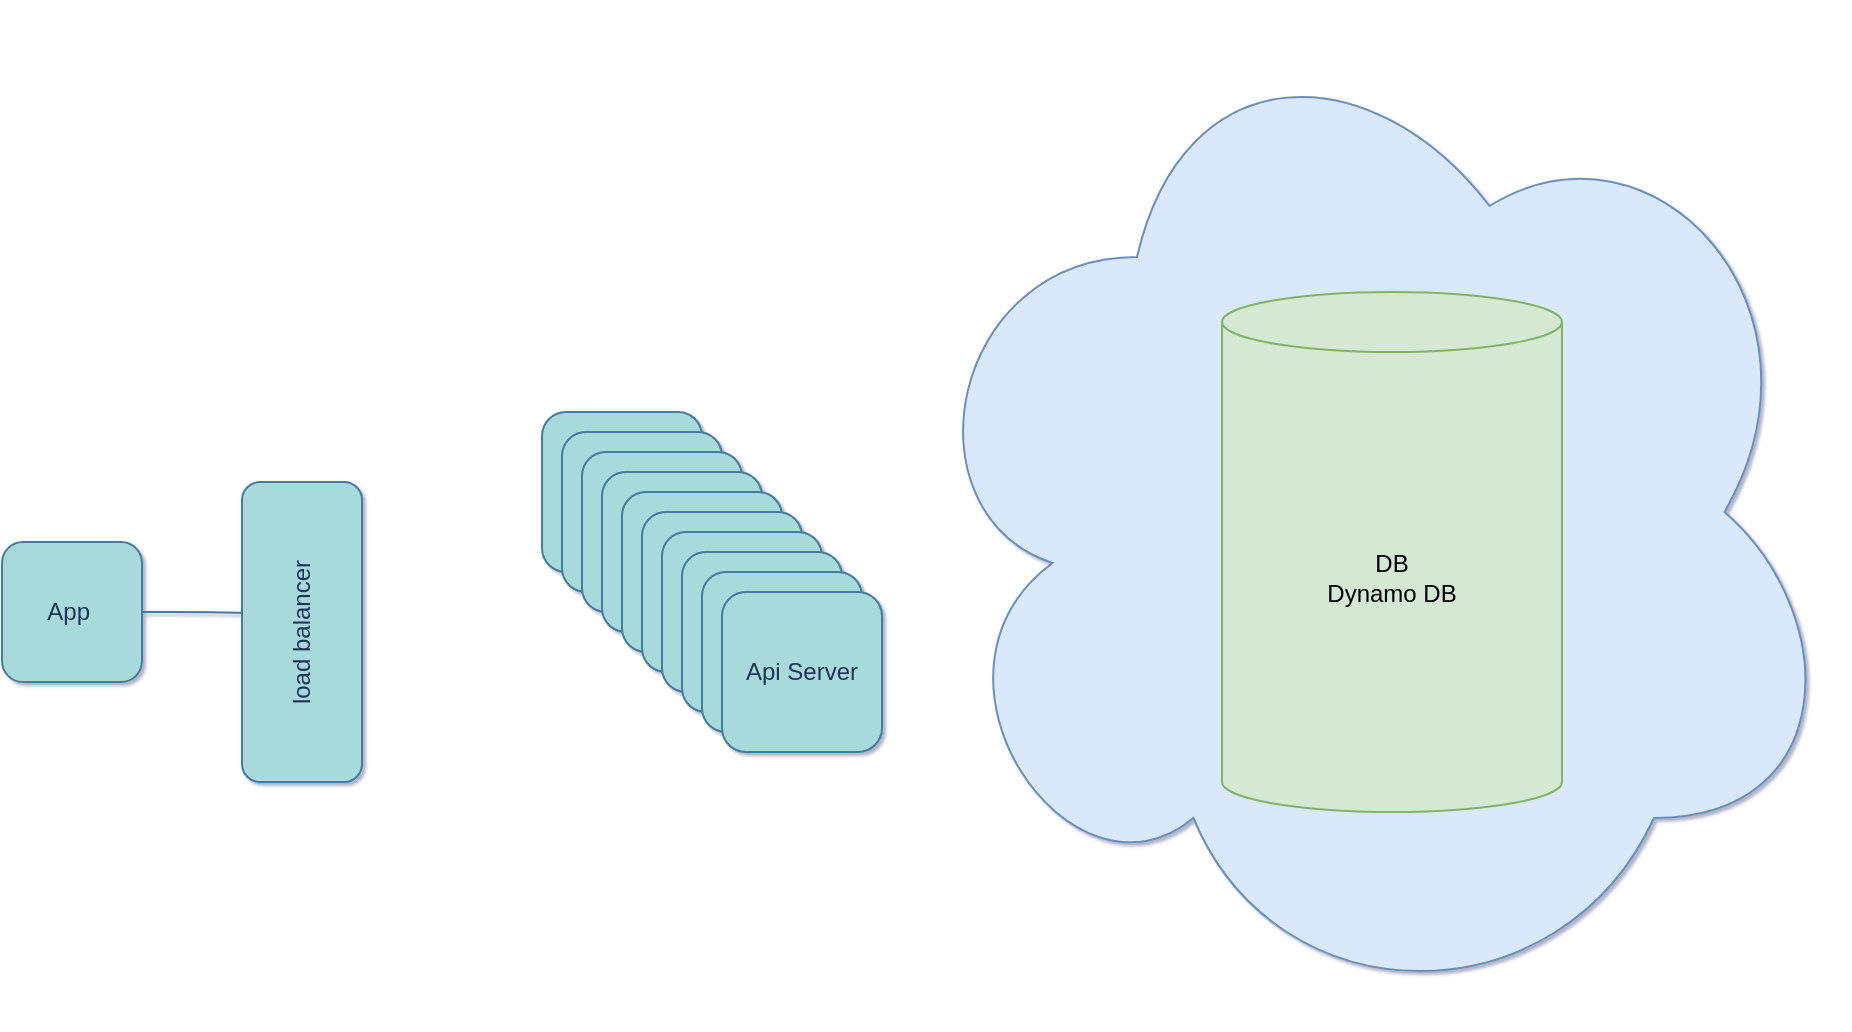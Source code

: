 <mxfile version="21.6.5" type="github">
  <diagram name="Page-1" id="poXX-Lm66gUImrB96t5R">
    <mxGraphModel dx="1035" dy="1615" grid="1" gridSize="10" guides="1" tooltips="1" connect="1" arrows="1" fold="1" page="1" pageScale="1" pageWidth="850" pageHeight="1100" background="none" math="0" shadow="1">
      <root>
        <mxCell id="0" />
        <mxCell id="1" parent="0" />
        <mxCell id="CwqzxYisFT7XqCyWhn2t-39" value="&lt;p style=&quot;line-height: 100%;&quot;&gt;&lt;font style=&quot;font-size: 21px;&quot;&gt;Aws Cloud&lt;/font&gt;&lt;/p&gt;" style="ellipse;shape=cloud;whiteSpace=wrap;html=1;rounded=1;fillColor=#dae8fc;strokeColor=#6c8ebf;perimeterSpacing=0;align=center;" vertex="1" parent="1">
          <mxGeometry x="490" y="-150" width="470" height="510" as="geometry" />
        </mxCell>
        <mxCell id="CwqzxYisFT7XqCyWhn2t-41" style="edgeStyle=orthogonalEdgeStyle;rounded=1;orthogonalLoop=1;jettySize=auto;html=1;exitX=1;exitY=0.5;exitDx=0;exitDy=0;entryX=0.563;entryY=0.167;entryDx=0;entryDy=0;entryPerimeter=0;labelBackgroundColor=none;strokeColor=#457B9D;fontColor=default;" edge="1" parent="1" source="CwqzxYisFT7XqCyWhn2t-42" target="CwqzxYisFT7XqCyWhn2t-43">
          <mxGeometry relative="1" as="geometry" />
        </mxCell>
        <mxCell id="CwqzxYisFT7XqCyWhn2t-42" value="App&amp;nbsp;" style="whiteSpace=wrap;html=1;aspect=fixed;labelBackgroundColor=none;fillColor=#A8DADC;strokeColor=#457B9D;fontColor=#1D3557;rounded=1;" vertex="1" parent="1">
          <mxGeometry x="40" y="120" width="70" height="70" as="geometry" />
        </mxCell>
        <mxCell id="CwqzxYisFT7XqCyWhn2t-43" value="load balancer" style="rounded=1;whiteSpace=wrap;html=1;rotation=-90;fillColor=#A8DADC;strokeColor=#457B9D;labelBackgroundColor=none;fontColor=#1D3557;" vertex="1" parent="1">
          <mxGeometry x="115" y="135" width="150" height="60" as="geometry" />
        </mxCell>
        <mxCell id="CwqzxYisFT7XqCyWhn2t-55" style="edgeStyle=orthogonalEdgeStyle;rounded=1;orthogonalLoop=1;jettySize=auto;html=1;exitX=0;exitY=0;exitDx=0;exitDy=0;" edge="1" parent="1" source="CwqzxYisFT7XqCyWhn2t-44">
          <mxGeometry relative="1" as="geometry">
            <mxPoint x="309.706" y="55.588" as="targetPoint" />
          </mxGeometry>
        </mxCell>
        <mxCell id="CwqzxYisFT7XqCyWhn2t-44" value="Api Server" style="whiteSpace=wrap;html=1;aspect=fixed;labelBackgroundColor=none;fillColor=#A8DADC;strokeColor=#457B9D;fontColor=#1D3557;rounded=1;" vertex="1" parent="1">
          <mxGeometry x="310" y="55" width="80" height="80" as="geometry" />
        </mxCell>
        <mxCell id="CwqzxYisFT7XqCyWhn2t-45" value="Api Server" style="whiteSpace=wrap;html=1;aspect=fixed;labelBackgroundColor=none;fillColor=#A8DADC;strokeColor=#457B9D;fontColor=#1D3557;rounded=1;" vertex="1" parent="1">
          <mxGeometry x="320" y="65" width="80" height="80" as="geometry" />
        </mxCell>
        <mxCell id="CwqzxYisFT7XqCyWhn2t-46" value="Api Server" style="whiteSpace=wrap;html=1;aspect=fixed;labelBackgroundColor=none;fillColor=#A8DADC;strokeColor=#457B9D;fontColor=#1D3557;rounded=1;" vertex="1" parent="1">
          <mxGeometry x="330" y="75" width="80" height="80" as="geometry" />
        </mxCell>
        <mxCell id="CwqzxYisFT7XqCyWhn2t-47" value="Api Server" style="whiteSpace=wrap;html=1;aspect=fixed;labelBackgroundColor=none;fillColor=#A8DADC;strokeColor=#457B9D;fontColor=#1D3557;rounded=1;" vertex="1" parent="1">
          <mxGeometry x="340" y="85" width="80" height="80" as="geometry" />
        </mxCell>
        <mxCell id="CwqzxYisFT7XqCyWhn2t-48" value="Api Server" style="whiteSpace=wrap;html=1;aspect=fixed;labelBackgroundColor=none;fillColor=#A8DADC;strokeColor=#457B9D;fontColor=#1D3557;rounded=1;" vertex="1" parent="1">
          <mxGeometry x="350" y="95" width="80" height="80" as="geometry" />
        </mxCell>
        <mxCell id="CwqzxYisFT7XqCyWhn2t-49" value="Api Server" style="whiteSpace=wrap;html=1;aspect=fixed;labelBackgroundColor=none;fillColor=#A8DADC;strokeColor=#457B9D;fontColor=#1D3557;rounded=1;" vertex="1" parent="1">
          <mxGeometry x="360" y="105" width="80" height="80" as="geometry" />
        </mxCell>
        <mxCell id="CwqzxYisFT7XqCyWhn2t-50" value="Api Server" style="whiteSpace=wrap;html=1;aspect=fixed;labelBackgroundColor=none;fillColor=#A8DADC;strokeColor=#457B9D;fontColor=#1D3557;rounded=1;" vertex="1" parent="1">
          <mxGeometry x="370" y="115" width="80" height="80" as="geometry" />
        </mxCell>
        <mxCell id="CwqzxYisFT7XqCyWhn2t-51" value="Api Server" style="whiteSpace=wrap;html=1;aspect=fixed;labelBackgroundColor=none;fillColor=#A8DADC;strokeColor=#457B9D;fontColor=#1D3557;rounded=1;" vertex="1" parent="1">
          <mxGeometry x="380" y="125" width="80" height="80" as="geometry" />
        </mxCell>
        <mxCell id="CwqzxYisFT7XqCyWhn2t-52" value="Api Server" style="whiteSpace=wrap;html=1;aspect=fixed;labelBackgroundColor=none;fillColor=#A8DADC;strokeColor=#457B9D;fontColor=#1D3557;rounded=1;" vertex="1" parent="1">
          <mxGeometry x="390" y="135" width="80" height="80" as="geometry" />
        </mxCell>
        <mxCell id="CwqzxYisFT7XqCyWhn2t-53" value="Api Server" style="whiteSpace=wrap;html=1;aspect=fixed;labelBackgroundColor=none;fillColor=#A8DADC;strokeColor=#457B9D;fontColor=#1D3557;rounded=1;" vertex="1" parent="1">
          <mxGeometry x="400" y="145" width="80" height="80" as="geometry" />
        </mxCell>
        <mxCell id="CwqzxYisFT7XqCyWhn2t-54" value="DB&lt;br&gt;Dynamo DB" style="shape=cylinder3;whiteSpace=wrap;html=1;boundedLbl=1;backgroundOutline=1;size=15;rounded=1;fillColor=#d5e8d4;strokeColor=#82b366;" vertex="1" parent="1">
          <mxGeometry x="650" y="-5" width="170" height="260" as="geometry" />
        </mxCell>
      </root>
    </mxGraphModel>
  </diagram>
</mxfile>
